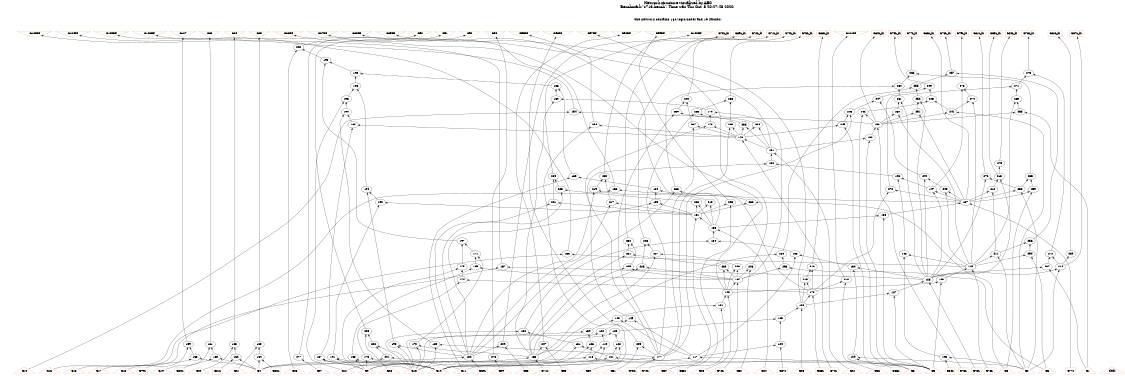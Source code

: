 # Network structure generated by ABC

digraph network {
size = "7.5,10";
center = true;
edge [dir = back];

{
  node [shape = plaintext];
  edge [style = invis];
  LevelTitle1 [label=""];
  LevelTitle2 [label=""];
  Level26 [label = ""];
  Level25 [label = ""];
  Level24 [label = ""];
  Level23 [label = ""];
  Level22 [label = ""];
  Level21 [label = ""];
  Level20 [label = ""];
  Level19 [label = ""];
  Level18 [label = ""];
  Level17 [label = ""];
  Level16 [label = ""];
  Level15 [label = ""];
  Level14 [label = ""];
  Level13 [label = ""];
  Level12 [label = ""];
  Level11 [label = ""];
  Level10 [label = ""];
  Level9 [label = ""];
  Level8 [label = ""];
  Level7 [label = ""];
  Level6 [label = ""];
  Level5 [label = ""];
  Level4 [label = ""];
  Level3 [label = ""];
  Level2 [label = ""];
  Level1 [label = ""];
  Level0 [label = ""];
  LevelTitle1 ->  LevelTitle2 ->  Level26 ->  Level25 ->  Level24 ->  Level23 ->  Level22 ->  Level21 ->  Level20 ->  Level19 ->  Level18 ->  Level17 ->  Level16 ->  Level15 ->  Level14 ->  Level13 ->  Level12 ->  Level11 ->  Level10 ->  Level9 ->  Level8 ->  Level7 ->  Level6 ->  Level5 ->  Level4 ->  Level3 ->  Level2 ->  Level1 ->  Level0;
}

{
  rank = same;
  LevelTitle1;
  title1 [shape=plaintext,
          fontsize=20,
          fontname = "Times-Roman",
          label="Network structure visualized by ABC\nBenchmark \"s713.bench\". Time was Thu Oct  8 20:27:48 2020. "
         ];
}

{
  rank = same;
  LevelTitle2;
  title2 [shape=plaintext,
          fontsize=18,
          fontname = "Times-Roman",
          label="The network contains 164 logic nodes and 19 latches.\n"
         ];
}

{
  rank = same;
  Level26;
  Node37 [label = "G103BF", shape = invtriangle, color = coral, fillcolor = coral];
  Node38 [label = "G104BF", shape = invtriangle, color = coral, fillcolor = coral];
  Node39 [label = "G105BF", shape = invtriangle, color = coral, fillcolor = coral];
  Node40 [label = "G106BF", shape = invtriangle, color = coral, fillcolor = coral];
  Node41 [label = "G107", shape = invtriangle, color = coral, fillcolor = coral];
  Node42 [label = "G83", shape = invtriangle, color = coral, fillcolor = coral];
  Node43 [label = "G84", shape = invtriangle, color = coral, fillcolor = coral];
  Node44 [label = "G85", shape = invtriangle, color = coral, fillcolor = coral];
  Node45 [label = "G86BF", shape = invtriangle, color = coral, fillcolor = coral];
  Node46 [label = "G87BF", shape = invtriangle, color = coral, fillcolor = coral];
  Node47 [label = "G88BF", shape = invtriangle, color = coral, fillcolor = coral];
  Node48 [label = "G89BF", shape = invtriangle, color = coral, fillcolor = coral];
  Node49 [label = "G90", shape = invtriangle, color = coral, fillcolor = coral];
  Node50 [label = "G91", shape = invtriangle, color = coral, fillcolor = coral];
  Node51 [label = "G92", shape = invtriangle, color = coral, fillcolor = coral];
  Node52 [label = "G94", shape = invtriangle, color = coral, fillcolor = coral];
  Node53 [label = "G95BF", shape = invtriangle, color = coral, fillcolor = coral];
  Node54 [label = "G96BF", shape = invtriangle, color = coral, fillcolor = coral];
  Node55 [label = "G97BF", shape = invtriangle, color = coral, fillcolor = coral];
  Node56 [label = "G98BF", shape = invtriangle, color = coral, fillcolor = coral];
  Node57 [label = "G99BF", shape = invtriangle, color = coral, fillcolor = coral];
  Node58 [label = "G100BF", shape = invtriangle, color = coral, fillcolor = coral];
  Node59 [label = "G101BF", shape = invtriangle, color = coral, fillcolor = coral];
  Node61 [label = "G64L_in", shape = box, color = coral, fillcolor = coral];
  Node64 [label = "G65L_in", shape = box, color = coral, fillcolor = coral];
  Node67 [label = "G66L_in", shape = box, color = coral, fillcolor = coral];
  Node70 [label = "G67L_in", shape = box, color = coral, fillcolor = coral];
  Node73 [label = "G68L_in", shape = box, color = coral, fillcolor = coral];
  Node76 [label = "G69L_in", shape = box, color = coral, fillcolor = coral];
  Node79 [label = "G70L_in", shape = box, color = coral, fillcolor = coral];
  Node82 [label = "G71L_in", shape = box, color = coral, fillcolor = coral];
  Node85 [label = "G72L_in", shape = box, color = coral, fillcolor = coral];
  Node88 [label = "G73L_in", shape = box, color = coral, fillcolor = coral];
  Node91 [label = "G74L_in", shape = box, color = coral, fillcolor = coral];
  Node94 [label = "G75L_in", shape = box, color = coral, fillcolor = coral];
  Node97 [label = "G76L_in", shape = box, color = coral, fillcolor = coral];
  Node100 [label = "G77L_in", shape = box, color = coral, fillcolor = coral];
  Node103 [label = "G78L_in", shape = box, color = coral, fillcolor = coral];
  Node106 [label = "G79L_in", shape = box, color = coral, fillcolor = coral];
  Node109 [label = "G80L_in", shape = box, color = coral, fillcolor = coral];
  Node112 [label = "G81L_in", shape = box, color = coral, fillcolor = coral];
  Node115 [label = "G82L_in", shape = box, color = coral, fillcolor = coral];
}

{
  rank = same;
  Level25;
  Node200 [label = "200\n", shape = ellipse];
}

{
  rank = same;
  Level24;
  Node199 [label = "199\n", shape = ellipse];
}

{
  rank = same;
  Level23;
  Node198 [label = "198\n", shape = ellipse];
  Node257 [label = "257\n", shape = ellipse];
  Node266 [label = "266\n", shape = ellipse];
  Node273 [label = "273\n", shape = ellipse];
}

{
  rank = same;
  Level22;
  Node186 [label = "186\n", shape = ellipse];
  Node196 [label = "196\n", shape = ellipse];
  Node249 [label = "249\n", shape = ellipse];
  Node255 [label = "255\n", shape = ellipse];
  Node264 [label = "264\n", shape = ellipse];
  Node271 [label = "271\n", shape = ellipse];
  Node275 [label = "275\n", shape = ellipse];
}

{
  rank = same;
  Level21;
  Node180 [label = "180\n", shape = ellipse];
  Node195 [label = "195\n", shape = ellipse];
  Node236 [label = "236\n", shape = ellipse];
  Node240 [label = "240\n", shape = ellipse];
  Node247 [label = "247\n", shape = ellipse];
  Node248 [label = "248\n", shape = ellipse];
  Node252 [label = "252\n", shape = ellipse];
  Node261 [label = "261\n", shape = ellipse];
  Node269 [label = "269\n", shape = ellipse];
  Node274 [label = "274\n", shape = ellipse];
}

{
  rank = same;
  Level20;
  Node154 [label = "154\n", shape = ellipse];
  Node179 [label = "179\n", shape = ellipse];
  Node190 [label = "190\n", shape = ellipse];
  Node235 [label = "235\n", shape = ellipse];
  Node239 [label = "239\n", shape = ellipse];
  Node241 [label = "241\n", shape = ellipse];
  Node242 [label = "242\n", shape = ellipse];
  Node246 [label = "246\n", shape = ellipse];
  Node251 [label = "251\n", shape = ellipse];
  Node260 [label = "260\n", shape = ellipse];
  Node268 [label = "268\n", shape = ellipse];
}

{
  rank = same;
  Level19;
  Node153 [label = "153\n", shape = ellipse];
  Node178 [label = "178\n", shape = ellipse];
  Node188 [label = "188\n", shape = ellipse];
  Node204 [label = "204\n", shape = ellipse];
  Node233 [label = "233\n", shape = ellipse];
  Node234 [label = "234\n", shape = ellipse];
  Node237 [label = "237\n", shape = ellipse];
  Node238 [label = "238\n", shape = ellipse];
  Node245 [label = "245\n", shape = ellipse];
}

{
  rank = same;
  Level18;
  Node152 [label = "152\n", shape = ellipse];
  Node176 [label = "176\n", shape = ellipse];
}

{
  rank = same;
  Level17;
  Node151 [label = "151\n", shape = ellipse];
}

{
  rank = same;
  Level16;
  Node150 [label = "150\n", shape = ellipse];
  Node279 [label = "279\n", shape = ellipse];
}

{
  rank = same;
  Level15;
  Node148 [label = "148\n", shape = ellipse];
  Node185 [label = "185\n", shape = ellipse];
  Node213 [label = "213\n", shape = ellipse];
  Node220 [label = "220\n", shape = ellipse];
  Node224 [label = "224\n", shape = ellipse];
  Node244 [label = "244\n", shape = ellipse];
  Node265 [label = "265\n", shape = ellipse];
  Node276 [label = "276\n", shape = ellipse];
}

{
  rank = same;
  Level14;
  Node147 [label = "147\n", shape = ellipse];
  Node156 [label = "156\n", shape = ellipse];
  Node184 [label = "184\n", shape = ellipse];
  Node194 [label = "194\n", shape = ellipse];
  Node212 [label = "212\n", shape = ellipse];
  Node219 [label = "219\n", shape = ellipse];
  Node223 [label = "223\n", shape = ellipse];
  Node243 [label = "243\n", shape = ellipse];
  Node258 [label = "258\n", shape = ellipse];
  Node259 [label = "259\n", shape = ellipse];
  Node263 [label = "263\n", shape = ellipse];
  Node270 [label = "270\n", shape = ellipse];
}

{
  rank = same;
  Level13;
  Node137 [label = "137\n", shape = ellipse];
  Node183 [label = "183\n", shape = ellipse];
  Node192 [label = "192\n", shape = ellipse];
  Node208 [label = "208\n", shape = ellipse];
  Node217 [label = "217\n", shape = ellipse];
  Node218 [label = "218\n", shape = ellipse];
  Node221 [label = "221\n", shape = ellipse];
  Node222 [label = "222\n", shape = ellipse];
  Node262 [label = "262\n", shape = ellipse];
}

{
  rank = same;
  Level12;
  Node136 [label = "136\n", shape = ellipse];
  Node181 [label = "181\n", shape = ellipse];
}

{
  rank = same;
  Level11;
  Node135 [label = "135\n", shape = ellipse];
}

{
  rank = same;
  Level10;
  Node134 [label = "134\n", shape = ellipse];
  Node197 [label = "197\n", shape = ellipse];
  Node228 [label = "228\n", shape = ellipse];
  Node232 [label = "232\n", shape = ellipse];
  Node256 [label = "256\n", shape = ellipse];
}

{
  rank = same;
  Level9;
  Node133 [label = "133\n", shape = ellipse];
  Node146 [label = "146\n", shape = ellipse];
  Node155 [label = "155\n", shape = ellipse];
  Node171 [label = "171\n", shape = ellipse];
  Node211 [label = "211\n", shape = ellipse];
  Node227 [label = "227\n", shape = ellipse];
  Node231 [label = "231\n", shape = ellipse];
  Node250 [label = "250\n", shape = ellipse];
  Node254 [label = "254\n", shape = ellipse];
  Node272 [label = "272\n", shape = ellipse];
  Node280 [label = "280\n", shape = ellipse];
}

{
  rank = same;
  Level8;
  Node130 [label = "130\n", shape = ellipse];
  Node144 [label = "144\n", shape = ellipse];
  Node157 [label = "157\n", shape = ellipse];
  Node169 [label = "169\n", shape = ellipse];
  Node175 [label = "175\n", shape = ellipse];
  Node206 [label = "206\n", shape = ellipse];
  Node214 [label = "214\n", shape = ellipse];
  Node216 [label = "216\n", shape = ellipse];
  Node225 [label = "225\n", shape = ellipse];
  Node226 [label = "226\n", shape = ellipse];
  Node229 [label = "229\n", shape = ellipse];
  Node230 [label = "230\n", shape = ellipse];
  Node253 [label = "253\n", shape = ellipse];
  Node267 [label = "267\n", shape = ellipse];
}

{
  rank = same;
  Level7;
  Node128 [label = "128\n", shape = ellipse];
  Node143 [label = "143\n", shape = ellipse];
  Node167 [label = "167\n", shape = ellipse];
  Node174 [label = "174\n", shape = ellipse];
  Node210 [label = "210\n", shape = ellipse];
  Node215 [label = "215\n", shape = ellipse];
}

{
  rank = same;
  Level6;
  Node127 [label = "127\n", shape = ellipse];
  Node142 [label = "142\n", shape = ellipse];
  Node172 [label = "172\n", shape = ellipse];
}

{
  rank = same;
  Level5;
  Node126 [label = "126\n", shape = ellipse];
  Node141 [label = "141\n", shape = ellipse];
}

{
  rank = same;
  Level4;
  Node125 [label = "125\n", shape = ellipse];
  Node140 [label = "140\n", shape = ellipse];
  Node149 [label = "149\n", shape = ellipse];
}

{
  rank = same;
  Level3;
  Node120 [label = "120\n", shape = ellipse];
  Node123 [label = "123\n", shape = ellipse];
  Node132 [label = "132\n", shape = ellipse];
  Node139 [label = "139\n", shape = ellipse];
  Node203 [label = "203\n", shape = ellipse];
}

{
  rank = same;
  Level2;
  Node119 [label = "119\n", shape = ellipse];
  Node122 [label = "122\n", shape = ellipse];
  Node124 [label = "124\n", shape = ellipse];
  Node131 [label = "131\n", shape = ellipse];
  Node138 [label = "138\n", shape = ellipse];
  Node159 [label = "159\n", shape = ellipse];
  Node161 [label = "161\n", shape = ellipse];
  Node163 [label = "163\n", shape = ellipse];
  Node165 [label = "165\n", shape = ellipse];
  Node170 [label = "170\n", shape = ellipse];
  Node189 [label = "189\n", shape = ellipse];
  Node193 [label = "193\n", shape = ellipse];
  Node202 [label = "202\n", shape = ellipse];
  Node205 [label = "205\n", shape = ellipse];
  Node207 [label = "207\n", shape = ellipse];
  Node209 [label = "209\n", shape = ellipse];
}

{
  rank = same;
  Level1;
  Node117 [label = "117\n", shape = ellipse];
  Node118 [label = "118\n", shape = ellipse];
  Node121 [label = "121\n", shape = ellipse];
  Node129 [label = "129\n", shape = ellipse];
  Node145 [label = "145\n", shape = ellipse];
  Node158 [label = "158\n", shape = ellipse];
  Node160 [label = "160\n", shape = ellipse];
  Node162 [label = "162\n", shape = ellipse];
  Node164 [label = "164\n", shape = ellipse];
  Node166 [label = "166\n", shape = ellipse];
  Node168 [label = "168\n", shape = ellipse];
  Node173 [label = "173\n", shape = ellipse];
  Node177 [label = "177\n", shape = ellipse];
  Node182 [label = "182\n", shape = ellipse];
  Node187 [label = "187\n", shape = ellipse];
  Node191 [label = "191\n", shape = ellipse];
  Node201 [label = "201\n", shape = ellipse];
  Node277 [label = "277\n", shape = ellipse];
  Node278 [label = "278\n", shape = ellipse];
}

{
  rank = same;
  Level0;
  Node1 [label = "clock", shape = triangle, color = coral, fillcolor = coral];
  Node2 [label = "G1", shape = triangle, color = coral, fillcolor = coral];
  Node3 [label = "G2", shape = triangle, color = coral, fillcolor = coral];
  Node4 [label = "G3", shape = triangle, color = coral, fillcolor = coral];
  Node5 [label = "G4", shape = triangle, color = coral, fillcolor = coral];
  Node6 [label = "G5", shape = triangle, color = coral, fillcolor = coral];
  Node7 [label = "G6", shape = triangle, color = coral, fillcolor = coral];
  Node8 [label = "G8", shape = triangle, color = coral, fillcolor = coral];
  Node9 [label = "G9", shape = triangle, color = coral, fillcolor = coral];
  Node10 [label = "G10", shape = triangle, color = coral, fillcolor = coral];
  Node11 [label = "G11", shape = triangle, color = coral, fillcolor = coral];
  Node12 [label = "G12", shape = triangle, color = coral, fillcolor = coral];
  Node13 [label = "G13", shape = triangle, color = coral, fillcolor = coral];
  Node14 [label = "G14", shape = triangle, color = coral, fillcolor = coral];
  Node15 [label = "G15", shape = triangle, color = coral, fillcolor = coral];
  Node16 [label = "G16", shape = triangle, color = coral, fillcolor = coral];
  Node17 [label = "G17", shape = triangle, color = coral, fillcolor = coral];
  Node18 [label = "G18", shape = triangle, color = coral, fillcolor = coral];
  Node19 [label = "G19", shape = triangle, color = coral, fillcolor = coral];
  Node20 [label = "G20", shape = triangle, color = coral, fillcolor = coral];
  Node21 [label = "G21", shape = triangle, color = coral, fillcolor = coral];
  Node22 [label = "G22", shape = triangle, color = coral, fillcolor = coral];
  Node23 [label = "G23", shape = triangle, color = coral, fillcolor = coral];
  Node24 [label = "G24", shape = triangle, color = coral, fillcolor = coral];
  Node25 [label = "G25", shape = triangle, color = coral, fillcolor = coral];
  Node26 [label = "G26", shape = triangle, color = coral, fillcolor = coral];
  Node27 [label = "G27", shape = triangle, color = coral, fillcolor = coral];
  Node28 [label = "G28", shape = triangle, color = coral, fillcolor = coral];
  Node29 [label = "G29", shape = triangle, color = coral, fillcolor = coral];
  Node30 [label = "G30", shape = triangle, color = coral, fillcolor = coral];
  Node31 [label = "G31", shape = triangle, color = coral, fillcolor = coral];
  Node32 [label = "G32", shape = triangle, color = coral, fillcolor = coral];
  Node33 [label = "G33", shape = triangle, color = coral, fillcolor = coral];
  Node34 [label = "G34", shape = triangle, color = coral, fillcolor = coral];
  Node35 [label = "G35", shape = triangle, color = coral, fillcolor = coral];
  Node36 [label = "G36", shape = triangle, color = coral, fillcolor = coral];
  Node62 [label = "G64L", shape = box, color = coral, fillcolor = coral];
  Node65 [label = "G65L", shape = box, color = coral, fillcolor = coral];
  Node68 [label = "G66L", shape = box, color = coral, fillcolor = coral];
  Node71 [label = "G67L", shape = box, color = coral, fillcolor = coral];
  Node74 [label = "G68L", shape = box, color = coral, fillcolor = coral];
  Node77 [label = "G69L", shape = box, color = coral, fillcolor = coral];
  Node80 [label = "G70L", shape = box, color = coral, fillcolor = coral];
  Node83 [label = "G71L", shape = box, color = coral, fillcolor = coral];
  Node86 [label = "G72L", shape = box, color = coral, fillcolor = coral];
  Node89 [label = "G73L", shape = box, color = coral, fillcolor = coral];
  Node92 [label = "G74L", shape = box, color = coral, fillcolor = coral];
  Node95 [label = "G75L", shape = box, color = coral, fillcolor = coral];
  Node98 [label = "G76L", shape = box, color = coral, fillcolor = coral];
  Node101 [label = "G77L", shape = box, color = coral, fillcolor = coral];
  Node104 [label = "G78L", shape = box, color = coral, fillcolor = coral];
  Node107 [label = "G79L", shape = box, color = coral, fillcolor = coral];
  Node110 [label = "G80L", shape = box, color = coral, fillcolor = coral];
  Node113 [label = "G81L", shape = box, color = coral, fillcolor = coral];
  Node116 [label = "G82L", shape = box, color = coral, fillcolor = coral];
}

title1 -> title2 [style = invis];
title2 -> Node37 [style = invis];
title2 -> Node38 [style = invis];
title2 -> Node39 [style = invis];
title2 -> Node40 [style = invis];
title2 -> Node41 [style = invis];
title2 -> Node42 [style = invis];
title2 -> Node43 [style = invis];
title2 -> Node44 [style = invis];
title2 -> Node45 [style = invis];
title2 -> Node46 [style = invis];
title2 -> Node47 [style = invis];
title2 -> Node48 [style = invis];
title2 -> Node49 [style = invis];
title2 -> Node50 [style = invis];
title2 -> Node51 [style = invis];
title2 -> Node52 [style = invis];
title2 -> Node53 [style = invis];
title2 -> Node54 [style = invis];
title2 -> Node55 [style = invis];
title2 -> Node56 [style = invis];
title2 -> Node57 [style = invis];
title2 -> Node58 [style = invis];
title2 -> Node59 [style = invis];
title2 -> Node61 [style = invis];
title2 -> Node64 [style = invis];
title2 -> Node67 [style = invis];
title2 -> Node70 [style = invis];
title2 -> Node73 [style = invis];
title2 -> Node76 [style = invis];
title2 -> Node79 [style = invis];
title2 -> Node82 [style = invis];
title2 -> Node85 [style = invis];
title2 -> Node88 [style = invis];
title2 -> Node91 [style = invis];
title2 -> Node94 [style = invis];
title2 -> Node97 [style = invis];
title2 -> Node100 [style = invis];
title2 -> Node103 [style = invis];
title2 -> Node106 [style = invis];
title2 -> Node109 [style = invis];
title2 -> Node112 [style = invis];
title2 -> Node115 [style = invis];
Node37 -> Node38 [style = invis];
Node38 -> Node39 [style = invis];
Node39 -> Node40 [style = invis];
Node40 -> Node41 [style = invis];
Node41 -> Node42 [style = invis];
Node42 -> Node43 [style = invis];
Node43 -> Node44 [style = invis];
Node44 -> Node45 [style = invis];
Node45 -> Node46 [style = invis];
Node46 -> Node47 [style = invis];
Node47 -> Node48 [style = invis];
Node48 -> Node49 [style = invis];
Node49 -> Node50 [style = invis];
Node50 -> Node51 [style = invis];
Node51 -> Node52 [style = invis];
Node52 -> Node53 [style = invis];
Node53 -> Node54 [style = invis];
Node54 -> Node55 [style = invis];
Node55 -> Node56 [style = invis];
Node56 -> Node57 [style = invis];
Node57 -> Node58 [style = invis];
Node58 -> Node59 [style = invis];
Node37 -> Node154 [style = solid];
Node38 -> Node155 [style = solid];
Node39 -> Node156 [style = solid];
Node40 -> Node157 [style = solid];
Node41 -> Node159 [style = solid];
Node42 -> Node161 [style = solid];
Node43 -> Node163 [style = solid];
Node44 -> Node165 [style = solid];
Node45 -> Node151 [style = solid];
Node46 -> Node142 [style = solid];
Node47 -> Node135 [style = solid];
Node48 -> Node126 [style = solid];
Node49 -> Node200 [style = solid];
Node50 -> Node277 [style = solid];
Node51 -> Node203 [style = solid];
Node52 -> Node278 [style = solid];
Node53 -> Node204 [style = solid];
Node54 -> Node205 [style = solid];
Node55 -> Node206 [style = solid];
Node56 -> Node207 [style = solid];
Node57 -> Node208 [style = solid];
Node58 -> Node209 [style = solid];
Node59 -> Node210 [style = solid];
Node61 -> Node153 [style = solid];
Node64 -> Node213 [style = solid];
Node67 -> Node137 [style = solid];
Node70 -> Node214 [style = solid];
Node73 -> Node216 [style = solid];
Node76 -> Node220 [style = solid];
Node79 -> Node224 [style = solid];
Node82 -> Node228 [style = solid];
Node85 -> Node232 [style = solid];
Node88 -> Node236 [style = solid];
Node91 -> Node240 [style = solid];
Node94 -> Node249 [style = solid];
Node97 -> Node257 [style = solid];
Node100 -> Node266 [style = solid];
Node103 -> Node273 [style = solid];
Node106 -> Node275 [style = solid];
Node109 -> Node279 [style = solid];
Node112 -> Node276 [style = solid];
Node115 -> Node280 [style = solid];
Node117 -> Node4 [style = solid];
Node117 -> Node11 [style = solid];
Node118 -> Node4 [style = solid];
Node118 -> Node9 [style = solid];
Node119 -> Node10 [style = solid];
Node119 -> Node118 [style = solid];
Node120 -> Node13 [style = solid];
Node120 -> Node119 [style = solid];
Node121 -> Node4 [style = solid];
Node121 -> Node9 [style = solid];
Node122 -> Node10 [style = solid];
Node122 -> Node121 [style = solid];
Node123 -> Node13 [style = solid];
Node123 -> Node122 [style = solid];
Node124 -> Node71 [style = solid];
Node124 -> Node117 [style = solid];
Node125 -> Node123 [style = solid];
Node125 -> Node124 [style = solid];
Node126 -> Node25 [style = solid];
Node126 -> Node125 [style = solid];
Node127 -> Node4 [style = solid];
Node127 -> Node126 [style = solid];
Node128 -> Node104 [style = solid];
Node128 -> Node127 [style = solid];
Node129 -> Node3 [style = solid];
Node129 -> Node68 [style = solid];
Node130 -> Node128 [style = solid];
Node130 -> Node129 [style = solid];
Node131 -> Node10 [style = solid];
Node131 -> Node121 [style = solid];
Node132 -> Node13 [style = solid];
Node132 -> Node131 [style = solid];
Node133 -> Node117 [style = solid];
Node133 -> Node130 [style = solid];
Node134 -> Node132 [style = solid];
Node134 -> Node133 [style = solid];
Node135 -> Node24 [style = solid];
Node135 -> Node134 [style = solid];
Node136 -> Node4 [style = solid];
Node136 -> Node135 [style = solid];
Node137 -> Node101 [style = solid];
Node137 -> Node136 [style = solid];
Node138 -> Node10 [style = solid];
Node138 -> Node118 [style = solid];
Node139 -> Node13 [style = solid];
Node139 -> Node138 [style = solid];
Node140 -> Node117 [style = solid];
Node140 -> Node139 [style = solid];
Node141 -> Node65 [style = solid];
Node141 -> Node140 [style = solid];
Node142 -> Node23 [style = solid];
Node142 -> Node141 [style = solid];
Node143 -> Node4 [style = solid];
Node143 -> Node142 [style = solid];
Node144 -> Node98 [style = solid];
Node144 -> Node143 [style = solid];
Node145 -> Node3 [style = solid];
Node145 -> Node62 [style = solid];
Node146 -> Node144 [style = solid];
Node146 -> Node145 [style = solid];
Node147 -> Node128 [style = solid];
Node147 -> Node137 [style = solid];
Node148 -> Node146 [style = solid];
Node148 -> Node147 [style = solid];
Node149 -> Node117 [style = solid];
Node149 -> Node120 [style = solid];
Node150 -> Node148 [style = solid];
Node150 -> Node149 [style = solid];
Node151 -> Node22 [style = solid];
Node151 -> Node150 [style = solid];
Node152 -> Node4 [style = solid];
Node152 -> Node151 [style = solid];
Node153 -> Node95 [style = solid];
Node153 -> Node152 [style = solid];
Node154 -> Node14 [style = solid];
Node154 -> Node153 [style = solid];
Node155 -> Node15 [style = solid];
Node155 -> Node144 [style = solid];
Node156 -> Node16 [style = solid];
Node156 -> Node137 [style = solid];
Node157 -> Node17 [style = solid];
Node157 -> Node128 [style = solid];
Node158 -> Node5 [style = solid];
Node158 -> Node107 [style = solid];
Node159 -> Node18 [style = solid];
Node159 -> Node158 [style = solid];
Node160 -> Node5 [style = solid];
Node160 -> Node110 [style = solid];
Node161 -> Node19 [style = solid];
Node161 -> Node160 [style = solid];
Node162 -> Node5 [style = solid];
Node162 -> Node113 [style = solid];
Node163 -> Node20 [style = solid];
Node163 -> Node162 [style = solid];
Node164 -> Node5 [style = solid];
Node164 -> Node116 [style = solid];
Node165 -> Node21 [style = solid];
Node165 -> Node164 [style = solid];
Node166 -> Node5 [style = solid];
Node166 -> Node83 [style = solid];
Node167 -> Node86 [style = solid];
Node167 -> Node142 [style = solid];
Node168 -> Node9 [style = solid];
Node168 -> Node10 [style = solid];
Node169 -> Node167 [style = solid];
Node169 -> Node168 [style = solid];
Node170 -> Node13 [style = solid];
Node170 -> Node166 [style = solid];
Node171 -> Node169 [style = solid];
Node171 -> Node170 [style = solid];
Node172 -> Node74 [style = solid];
Node172 -> Node126 [style = solid];
Node173 -> Node9 [style = solid];
Node173 -> Node10 [style = solid];
Node174 -> Node172 [style = solid];
Node174 -> Node173 [style = solid];
Node175 -> Node13 [style = solid];
Node175 -> Node174 [style = solid];
Node176 -> Node92 [style = solid];
Node176 -> Node151 [style = solid];
Node177 -> Node5 [style = solid];
Node177 -> Node89 [style = solid];
Node178 -> Node176 [style = solid];
Node178 -> Node177 [style = solid];
Node179 -> Node167 [style = solid];
Node179 -> Node178 [style = solid];
Node180 -> Node166 [style = solid];
Node180 -> Node179 [style = solid];
Node181 -> Node80 [style = solid];
Node181 -> Node135 [style = solid];
Node182 -> Node5 [style = solid];
Node182 -> Node77 [style = solid];
Node183 -> Node181 [style = solid];
Node183 -> Node182 [style = solid];
Node184 -> Node172 [style = solid];
Node184 -> Node183 [style = solid];
Node185 -> Node11 [style = solid];
Node185 -> Node184 [style = solid];
Node186 -> Node180 [style = solid];
Node186 -> Node185 [style = solid];
Node187 -> Node9 [style = solid];
Node187 -> Node10 [style = solid];
Node188 -> Node176 [style = solid];
Node188 -> Node187 [style = solid];
Node189 -> Node13 [style = solid];
Node189 -> Node177 [style = solid];
Node190 -> Node188 [style = solid];
Node190 -> Node189 [style = solid];
Node191 -> Node9 [style = solid];
Node191 -> Node10 [style = solid];
Node192 -> Node181 [style = solid];
Node192 -> Node191 [style = solid];
Node193 -> Node13 [style = solid];
Node193 -> Node182 [style = solid];
Node194 -> Node192 [style = solid];
Node194 -> Node193 [style = solid];
Node195 -> Node12 [style = solid];
Node195 -> Node190 [style = solid];
Node196 -> Node194 [style = solid];
Node196 -> Node195 [style = solid];
Node197 -> Node171 [style = solid];
Node197 -> Node175 [style = solid];
Node198 -> Node186 [style = solid];
Node198 -> Node196 [style = solid];
Node199 -> Node197 [style = solid];
Node199 -> Node198 [style = solid];
Node200 -> Node26 [style = solid];
Node200 -> Node199 [style = solid];
Node201 -> Node11 [style = solid];
Node201 -> Node12 [style = solid];
Node202 -> Node13 [style = solid];
Node202 -> Node201 [style = solid];
Node203 -> Node28 [style = solid];
Node203 -> Node202 [style = solid];
Node204 -> Node30 [style = solid];
Node204 -> Node176 [style = solid];
Node205 -> Node31 [style = solid];
Node205 -> Node177 [style = solid];
Node206 -> Node32 [style = solid];
Node206 -> Node167 [style = solid];
Node207 -> Node33 [style = solid];
Node207 -> Node166 [style = solid];
Node208 -> Node34 [style = solid];
Node208 -> Node181 [style = solid];
Node209 -> Node35 [style = solid];
Node209 -> Node182 [style = solid];
Node210 -> Node36 [style = solid];
Node210 -> Node172 [style = solid];
Node211 -> Node3 [style = solid];
Node211 -> Node144 [style = solid];
Node212 -> Node137 [style = solid];
Node212 -> Node211 [style = solid];
Node213 -> Node128 [style = solid];
Node213 -> Node212 [style = solid];
Node214 -> Node3 [style = solid];
Node214 -> Node128 [style = solid];
Node215 -> Node126 [style = solid];
Node215 -> Node172 [style = solid];
Node216 -> Node172 [style = solid];
Node216 -> Node215 [style = solid];
Node217 -> Node181 [style = solid];
Node217 -> Node182 [style = solid];
Node218 -> Node135 [style = solid];
Node218 -> Node181 [style = solid];
Node219 -> Node182 [style = solid];
Node219 -> Node218 [style = solid];
Node220 -> Node217 [style = solid];
Node220 -> Node219 [style = solid];
Node221 -> Node181 [style = solid];
Node221 -> Node182 [style = solid];
Node222 -> Node135 [style = solid];
Node222 -> Node181 [style = solid];
Node223 -> Node182 [style = solid];
Node223 -> Node222 [style = solid];
Node224 -> Node221 [style = solid];
Node224 -> Node223 [style = solid];
Node225 -> Node166 [style = solid];
Node225 -> Node167 [style = solid];
Node226 -> Node142 [style = solid];
Node226 -> Node167 [style = solid];
Node227 -> Node166 [style = solid];
Node227 -> Node226 [style = solid];
Node228 -> Node225 [style = solid];
Node228 -> Node227 [style = solid];
Node229 -> Node166 [style = solid];
Node229 -> Node167 [style = solid];
Node230 -> Node142 [style = solid];
Node230 -> Node167 [style = solid];
Node231 -> Node166 [style = solid];
Node231 -> Node230 [style = solid];
Node232 -> Node229 [style = solid];
Node232 -> Node231 [style = solid];
Node233 -> Node176 [style = solid];
Node233 -> Node177 [style = solid];
Node234 -> Node151 [style = solid];
Node234 -> Node176 [style = solid];
Node235 -> Node177 [style = solid];
Node235 -> Node234 [style = solid];
Node236 -> Node233 [style = solid];
Node236 -> Node235 [style = solid];
Node237 -> Node176 [style = solid];
Node237 -> Node177 [style = solid];
Node238 -> Node151 [style = solid];
Node238 -> Node176 [style = solid];
Node239 -> Node177 [style = solid];
Node239 -> Node238 [style = solid];
Node240 -> Node237 [style = solid];
Node240 -> Node239 [style = solid];
Node241 -> Node3 [style = solid];
Node241 -> Node153 [style = solid];
Node242 -> Node8 [style = solid];
Node242 -> Node153 [style = solid];
Node243 -> Node137 [style = solid];
Node243 -> Node144 [style = solid];
Node244 -> Node128 [style = solid];
Node244 -> Node243 [style = solid];
Node245 -> Node8 [style = solid];
Node245 -> Node176 [style = solid];
Node246 -> Node177 [style = solid];
Node246 -> Node245 [style = solid];
Node247 -> Node244 [style = solid];
Node247 -> Node246 [style = solid];
Node248 -> Node241 [style = solid];
Node248 -> Node242 [style = solid];
Node249 -> Node247 [style = solid];
Node249 -> Node248 [style = solid];
Node250 -> Node6 [style = solid];
Node250 -> Node144 [style = solid];
Node251 -> Node137 [style = solid];
Node251 -> Node153 [style = solid];
Node252 -> Node128 [style = solid];
Node252 -> Node251 [style = solid];
Node253 -> Node6 [style = solid];
Node253 -> Node167 [style = solid];
Node254 -> Node166 [style = solid];
Node254 -> Node253 [style = solid];
Node255 -> Node252 [style = solid];
Node255 -> Node254 [style = solid];
Node256 -> Node211 [style = solid];
Node256 -> Node250 [style = solid];
Node257 -> Node255 [style = solid];
Node257 -> Node256 [style = solid];
Node258 -> Node3 [style = solid];
Node258 -> Node137 [style = solid];
Node259 -> Node7 [style = solid];
Node259 -> Node137 [style = solid];
Node260 -> Node144 [style = solid];
Node260 -> Node153 [style = solid];
Node261 -> Node128 [style = solid];
Node261 -> Node260 [style = solid];
Node262 -> Node7 [style = solid];
Node262 -> Node181 [style = solid];
Node263 -> Node182 [style = solid];
Node263 -> Node262 [style = solid];
Node264 -> Node261 [style = solid];
Node264 -> Node263 [style = solid];
Node265 -> Node258 [style = solid];
Node265 -> Node259 [style = solid];
Node266 -> Node264 [style = solid];
Node266 -> Node265 [style = solid];
Node267 -> Node2 [style = solid];
Node267 -> Node128 [style = solid];
Node268 -> Node2 [style = solid];
Node268 -> Node153 [style = solid];
Node269 -> Node144 [style = solid];
Node269 -> Node268 [style = solid];
Node270 -> Node137 [style = solid];
Node270 -> Node172 [style = solid];
Node271 -> Node269 [style = solid];
Node271 -> Node270 [style = solid];
Node272 -> Node214 [style = solid];
Node272 -> Node267 [style = solid];
Node273 -> Node271 [style = solid];
Node273 -> Node272 [style = solid];
Node274 -> Node144 [style = solid];
Node274 -> Node241 [style = solid];
Node275 -> Node147 [style = solid];
Node275 -> Node274 [style = solid];
Node276 -> Node128 [style = solid];
Node276 -> Node258 [style = solid];
Node277 -> Node27 [style = solid];
Node278 -> Node29 [style = solid];
Node279 -> Node213 [style = solid];
Node280 -> Node214 [style = solid];
}

